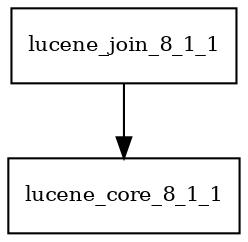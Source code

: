 digraph lucene_join_8_1_1_dependencies {
  node [shape = box, fontsize=10.0];
  lucene_join_8_1_1 -> lucene_core_8_1_1;
}
